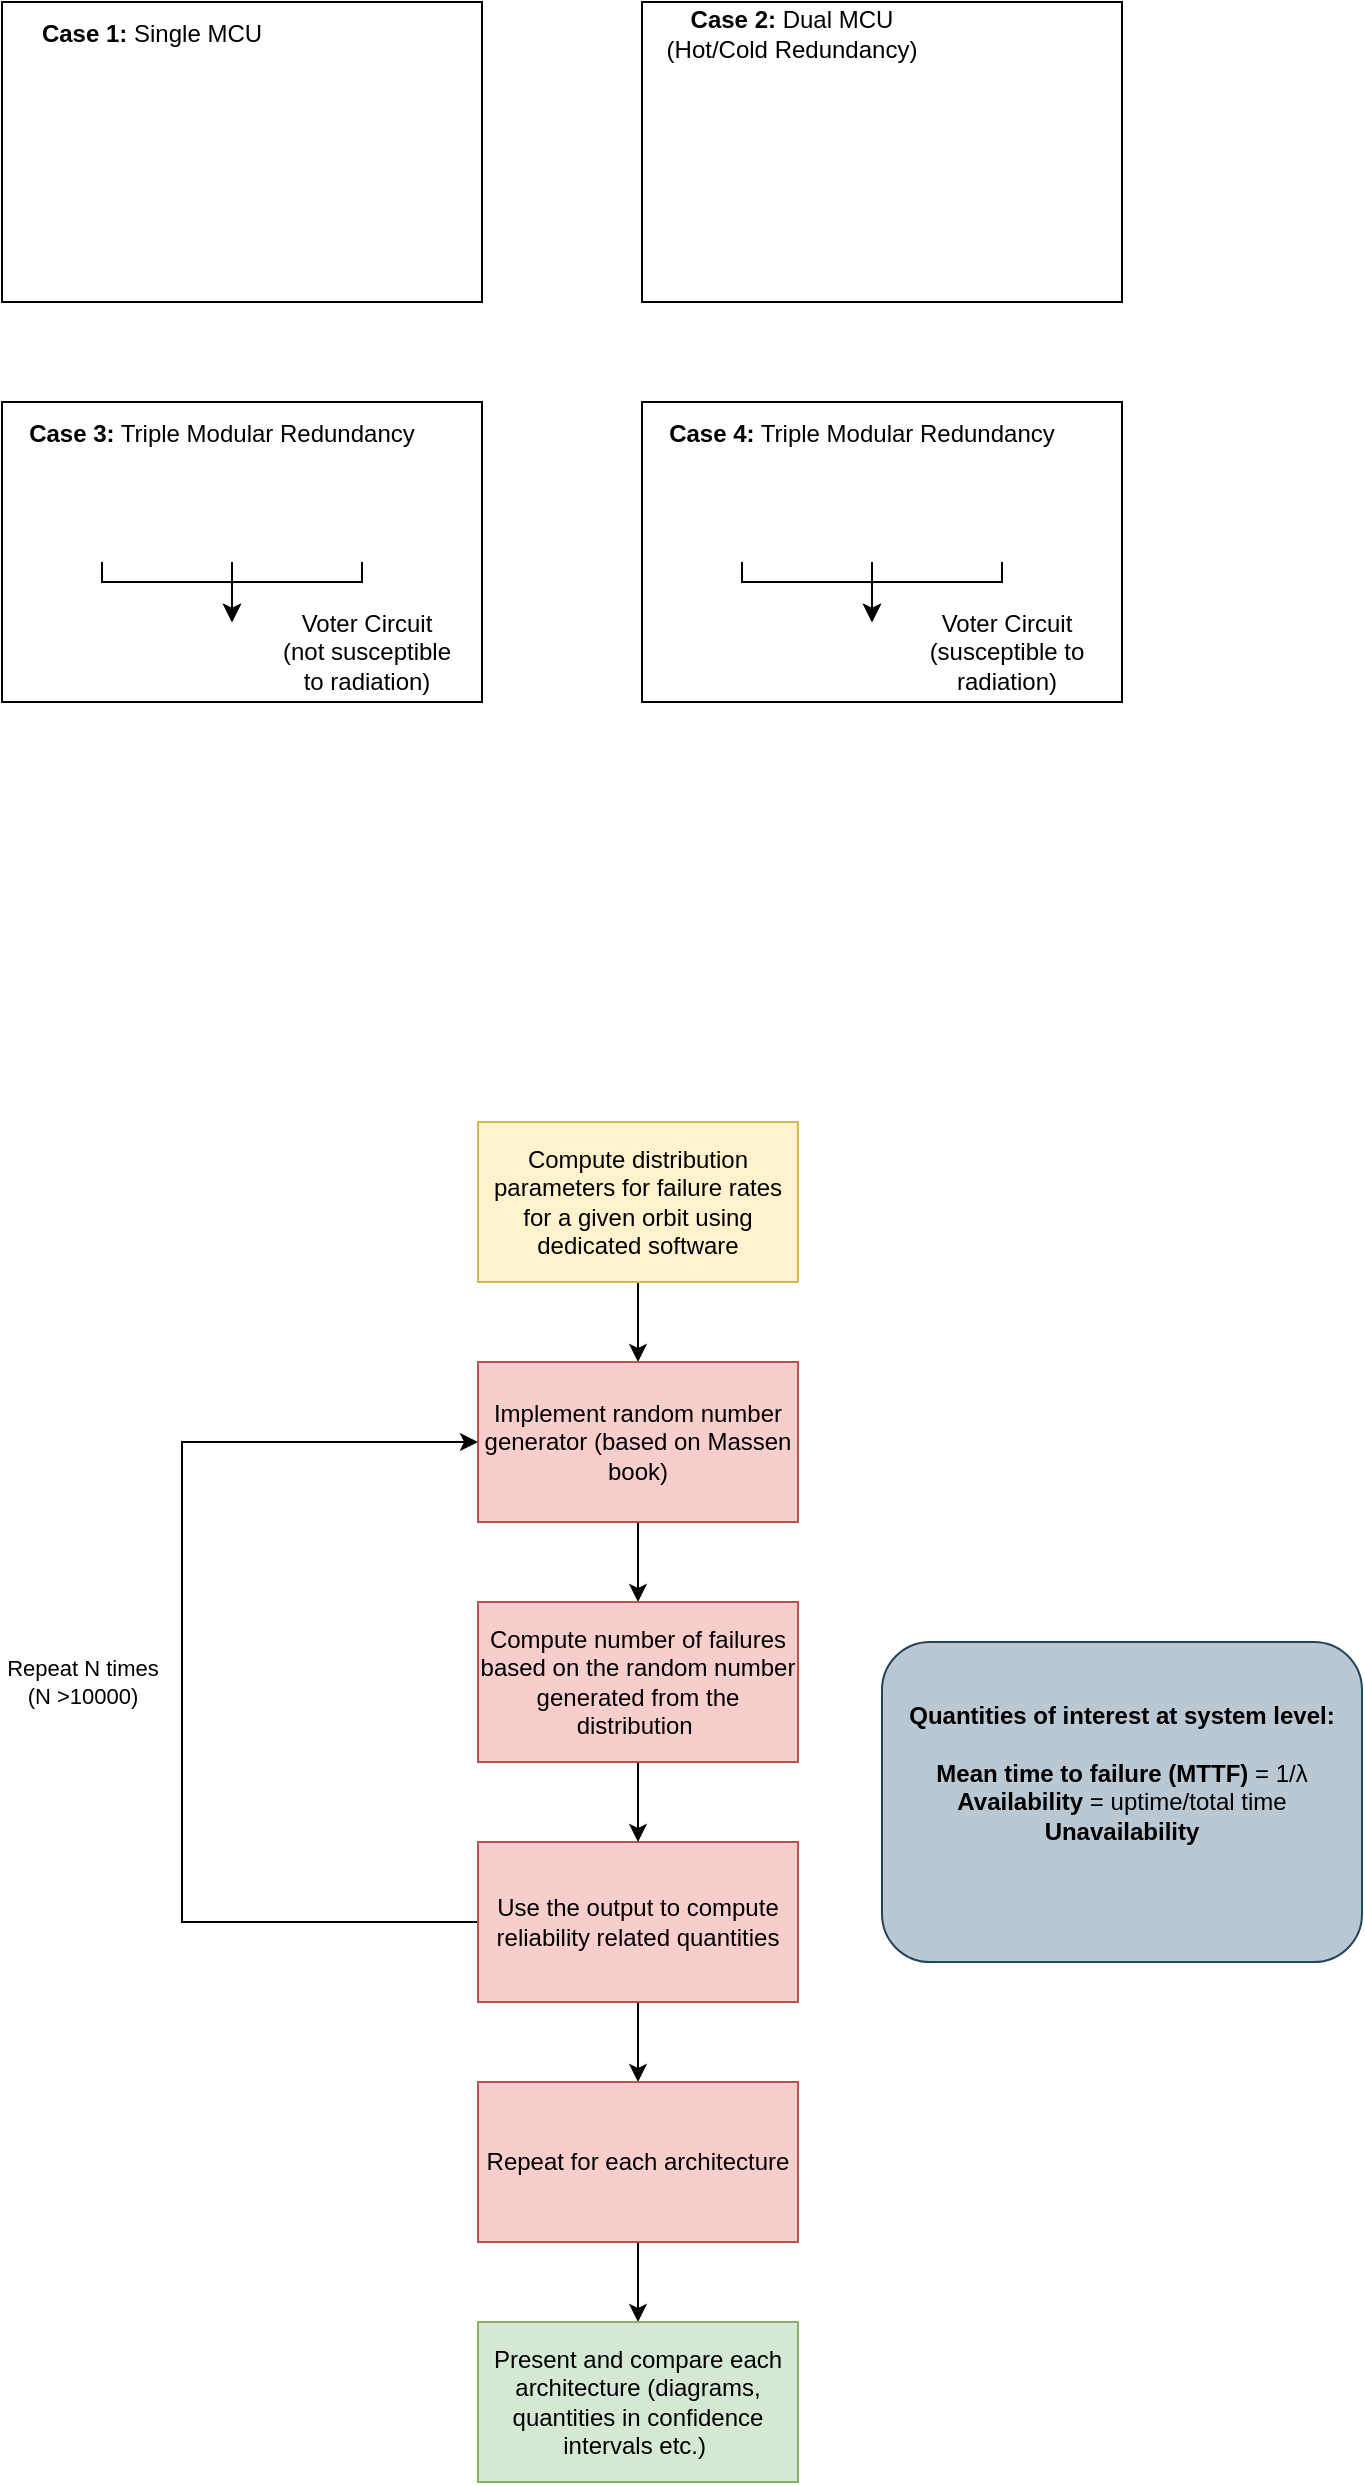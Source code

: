 <mxfile version="14.5.4" type="device"><diagram id="19HGwYqivaVqrMy2O4Bx" name="Page-1"><mxGraphModel dx="985" dy="1437" grid="1" gridSize="10" guides="1" tooltips="1" connect="1" arrows="1" fold="1" page="1" pageScale="1" pageWidth="1169" pageHeight="827" math="0" shadow="0"><root><mxCell id="0"/><mxCell id="1" parent="0"/><mxCell id="RTz03yt6kCwdej32sqOG-1" value="" style="rounded=0;whiteSpace=wrap;html=1;" vertex="1" parent="1"><mxGeometry x="190" y="-60" width="240" height="150" as="geometry"/></mxCell><mxCell id="RTz03yt6kCwdej32sqOG-4" value="&lt;b&gt;Case 1:&lt;/b&gt; Single MCU" style="text;html=1;strokeColor=none;fillColor=none;align=center;verticalAlign=middle;whiteSpace=wrap;rounded=0;" vertex="1" parent="1"><mxGeometry x="200" y="-54" width="130" height="20" as="geometry"/></mxCell><mxCell id="RTz03yt6kCwdej32sqOG-5" value="" style="shape=image;html=1;verticalAlign=top;verticalLabelPosition=bottom;labelBackgroundColor=#ffffff;imageAspect=0;aspect=fixed;image=https://cdn1.iconfinder.com/data/icons/computer-hardware-hand-drawn-vol-1/52/processor__computer__microchip__cpu__chip__device__frequency-128.png" vertex="1" parent="1"><mxGeometry x="270" y="-10" width="74" height="74" as="geometry"/></mxCell><mxCell id="RTz03yt6kCwdej32sqOG-6" value="" style="rounded=0;whiteSpace=wrap;html=1;" vertex="1" parent="1"><mxGeometry x="510" y="-60" width="240" height="150" as="geometry"/></mxCell><mxCell id="RTz03yt6kCwdej32sqOG-7" value="&lt;b&gt;Case 2:&lt;/b&gt; Dual MCU (Hot/Cold Redundancy)" style="text;html=1;strokeColor=none;fillColor=none;align=center;verticalAlign=middle;whiteSpace=wrap;rounded=0;" vertex="1" parent="1"><mxGeometry x="520" y="-54" width="130" height="20" as="geometry"/></mxCell><mxCell id="RTz03yt6kCwdej32sqOG-8" value="" style="shape=image;html=1;verticalAlign=top;verticalLabelPosition=bottom;labelBackgroundColor=#ffffff;imageAspect=0;aspect=fixed;image=https://cdn1.iconfinder.com/data/icons/computer-hardware-hand-drawn-vol-1/52/processor__computer__microchip__cpu__chip__device__frequency-128.png" vertex="1" parent="1"><mxGeometry x="548" y="-10" width="74" height="74" as="geometry"/></mxCell><mxCell id="RTz03yt6kCwdej32sqOG-9" value="" style="shape=image;html=1;verticalAlign=top;verticalLabelPosition=bottom;labelBackgroundColor=#ffffff;imageAspect=0;aspect=fixed;image=https://cdn1.iconfinder.com/data/icons/computer-hardware-hand-drawn-vol-1/52/processor__computer__microchip__cpu__chip__device__frequency-128.png" vertex="1" parent="1"><mxGeometry x="650" y="-10" width="74" height="74" as="geometry"/></mxCell><mxCell id="RTz03yt6kCwdej32sqOG-10" value="" style="rounded=0;whiteSpace=wrap;html=1;" vertex="1" parent="1"><mxGeometry x="190" y="140" width="240" height="150" as="geometry"/></mxCell><mxCell id="RTz03yt6kCwdej32sqOG-11" value="&lt;b&gt;Case 3:&lt;/b&gt; Triple Modular Redundancy" style="text;html=1;strokeColor=none;fillColor=none;align=center;verticalAlign=middle;whiteSpace=wrap;rounded=0;" vertex="1" parent="1"><mxGeometry x="200" y="146" width="200" height="20" as="geometry"/></mxCell><mxCell id="RTz03yt6kCwdej32sqOG-16" style="edgeStyle=orthogonalEdgeStyle;rounded=0;orthogonalLoop=1;jettySize=auto;html=1;exitX=0.5;exitY=1;exitDx=0;exitDy=0;" edge="1" parent="1" source="RTz03yt6kCwdej32sqOG-12"><mxGeometry relative="1" as="geometry"><mxPoint x="305" y="250" as="targetPoint"/><Array as="points"><mxPoint x="240" y="230"/><mxPoint x="305" y="230"/></Array></mxGeometry></mxCell><mxCell id="RTz03yt6kCwdej32sqOG-12" value="" style="shape=image;html=1;verticalAlign=top;verticalLabelPosition=bottom;labelBackgroundColor=#ffffff;imageAspect=0;aspect=fixed;image=https://cdn1.iconfinder.com/data/icons/computer-hardware-hand-drawn-vol-1/52/processor__computer__microchip__cpu__chip__device__frequency-128.png" vertex="1" parent="1"><mxGeometry x="220" y="180" width="40" height="40" as="geometry"/></mxCell><mxCell id="RTz03yt6kCwdej32sqOG-17" style="edgeStyle=orthogonalEdgeStyle;rounded=0;orthogonalLoop=1;jettySize=auto;html=1;exitX=0.5;exitY=1;exitDx=0;exitDy=0;" edge="1" parent="1" source="RTz03yt6kCwdej32sqOG-13"><mxGeometry relative="1" as="geometry"><mxPoint x="305" y="250" as="targetPoint"/></mxGeometry></mxCell><mxCell id="RTz03yt6kCwdej32sqOG-13" value="" style="shape=image;html=1;verticalAlign=top;verticalLabelPosition=bottom;labelBackgroundColor=#ffffff;imageAspect=0;aspect=fixed;image=https://cdn1.iconfinder.com/data/icons/computer-hardware-hand-drawn-vol-1/52/processor__computer__microchip__cpu__chip__device__frequency-128.png" vertex="1" parent="1"><mxGeometry x="285" y="180" width="40" height="40" as="geometry"/></mxCell><mxCell id="RTz03yt6kCwdej32sqOG-18" style="edgeStyle=orthogonalEdgeStyle;rounded=0;orthogonalLoop=1;jettySize=auto;html=1;exitX=0.5;exitY=1;exitDx=0;exitDy=0;entryX=0.5;entryY=0;entryDx=0;entryDy=0;" edge="1" parent="1" source="RTz03yt6kCwdej32sqOG-14"><mxGeometry relative="1" as="geometry"><mxPoint x="305" y="250" as="targetPoint"/><Array as="points"><mxPoint x="370" y="230"/><mxPoint x="305" y="230"/></Array></mxGeometry></mxCell><mxCell id="RTz03yt6kCwdej32sqOG-14" value="" style="shape=image;html=1;verticalAlign=top;verticalLabelPosition=bottom;labelBackgroundColor=#ffffff;imageAspect=0;aspect=fixed;image=https://cdn1.iconfinder.com/data/icons/computer-hardware-hand-drawn-vol-1/52/processor__computer__microchip__cpu__chip__device__frequency-128.png" vertex="1" parent="1"><mxGeometry x="350" y="180" width="40" height="40" as="geometry"/></mxCell><mxCell id="RTz03yt6kCwdej32sqOG-19" value="Voter Circuit &lt;br&gt;(not susceptible to radiation)" style="text;html=1;strokeColor=none;fillColor=none;align=center;verticalAlign=middle;whiteSpace=wrap;rounded=0;" vertex="1" parent="1"><mxGeometry x="325" y="255" width="95" height="20" as="geometry"/></mxCell><mxCell id="RTz03yt6kCwdej32sqOG-20" value="" style="shape=image;html=1;verticalAlign=top;verticalLabelPosition=bottom;labelBackgroundColor=#ffffff;imageAspect=0;aspect=fixed;image=https://cdn2.iconfinder.com/data/icons/round-varieties/60/Rounded_-_High_Ultra_Colour10_-_Circuit_Board-128.png" vertex="1" parent="1"><mxGeometry x="288.5" y="250" width="33" height="33" as="geometry"/></mxCell><mxCell id="RTz03yt6kCwdej32sqOG-25" style="edgeStyle=orthogonalEdgeStyle;rounded=0;orthogonalLoop=1;jettySize=auto;html=1;exitX=0.5;exitY=1;exitDx=0;exitDy=0;" edge="1" parent="1" source="RTz03yt6kCwdej32sqOG-21" target="RTz03yt6kCwdej32sqOG-22"><mxGeometry relative="1" as="geometry"/></mxCell><mxCell id="RTz03yt6kCwdej32sqOG-21" value="Compute distribution parameters for failure rates for a given orbit using dedicated software" style="rounded=0;whiteSpace=wrap;html=1;fillColor=#fff2cc;strokeColor=#d6b656;" vertex="1" parent="1"><mxGeometry x="428" y="500" width="160" height="80" as="geometry"/></mxCell><mxCell id="RTz03yt6kCwdej32sqOG-33" style="edgeStyle=orthogonalEdgeStyle;rounded=0;orthogonalLoop=1;jettySize=auto;html=1;exitX=0.5;exitY=1;exitDx=0;exitDy=0;" edge="1" parent="1" source="RTz03yt6kCwdej32sqOG-22" target="RTz03yt6kCwdej32sqOG-32"><mxGeometry relative="1" as="geometry"/></mxCell><mxCell id="RTz03yt6kCwdej32sqOG-22" value="Implement random number generator (based on Massen book)" style="rounded=0;whiteSpace=wrap;html=1;fillColor=#f8cecc;strokeColor=#b85450;" vertex="1" parent="1"><mxGeometry x="428" y="620" width="160" height="80" as="geometry"/></mxCell><mxCell id="RTz03yt6kCwdej32sqOG-24" value="Repeat N times&lt;br&gt;(N &amp;gt;10000)" style="edgeStyle=orthogonalEdgeStyle;rounded=0;orthogonalLoop=1;jettySize=auto;html=1;exitX=0;exitY=0.5;exitDx=0;exitDy=0;entryX=0;entryY=0.5;entryDx=0;entryDy=0;" edge="1" parent="1" source="RTz03yt6kCwdej32sqOG-23" target="RTz03yt6kCwdej32sqOG-22"><mxGeometry y="50" relative="1" as="geometry"><Array as="points"><mxPoint x="280" y="900"/><mxPoint x="280" y="660"/></Array><mxPoint as="offset"/></mxGeometry></mxCell><mxCell id="RTz03yt6kCwdej32sqOG-29" style="edgeStyle=orthogonalEdgeStyle;rounded=0;orthogonalLoop=1;jettySize=auto;html=1;exitX=0.5;exitY=1;exitDx=0;exitDy=0;" edge="1" parent="1" source="RTz03yt6kCwdej32sqOG-23" target="RTz03yt6kCwdej32sqOG-27"><mxGeometry relative="1" as="geometry"/></mxCell><mxCell id="RTz03yt6kCwdej32sqOG-23" value="Use the output to compute reliability related quantities" style="rounded=0;whiteSpace=wrap;html=1;fillColor=#f8cecc;strokeColor=#b85450;" vertex="1" parent="1"><mxGeometry x="428" y="860" width="160" height="80" as="geometry"/></mxCell><mxCell id="RTz03yt6kCwdej32sqOG-30" style="edgeStyle=orthogonalEdgeStyle;rounded=0;orthogonalLoop=1;jettySize=auto;html=1;exitX=0.5;exitY=1;exitDx=0;exitDy=0;" edge="1" parent="1" source="RTz03yt6kCwdej32sqOG-27" target="RTz03yt6kCwdej32sqOG-28"><mxGeometry relative="1" as="geometry"/></mxCell><mxCell id="RTz03yt6kCwdej32sqOG-27" value="Repeat for each architecture" style="rounded=0;whiteSpace=wrap;html=1;fillColor=#f8cecc;strokeColor=#b85450;" vertex="1" parent="1"><mxGeometry x="428" y="980" width="160" height="80" as="geometry"/></mxCell><mxCell id="RTz03yt6kCwdej32sqOG-28" value="Present and compare each architecture (diagrams, quantities in confidence intervals etc.)&amp;nbsp;" style="rounded=0;whiteSpace=wrap;html=1;fillColor=#d5e8d4;strokeColor=#82b366;" vertex="1" parent="1"><mxGeometry x="428" y="1100" width="160" height="80" as="geometry"/></mxCell><mxCell id="RTz03yt6kCwdej32sqOG-31" value="&lt;b&gt;Quantities of interest at system level:&lt;/b&gt;&lt;br&gt;&lt;br&gt;&lt;b&gt;Mean time to failure (MTTF)&lt;/b&gt; = 1/λ&lt;br&gt;&lt;b&gt;Availability&lt;/b&gt; = uptime/total time&lt;br&gt;&lt;b&gt;Unavailability&lt;/b&gt;&lt;br&gt;&lt;br&gt;&amp;nbsp;" style="rounded=1;whiteSpace=wrap;html=1;fillColor=#bac8d3;strokeColor=#23445d;" vertex="1" parent="1"><mxGeometry x="630" y="760" width="240" height="160" as="geometry"/></mxCell><mxCell id="RTz03yt6kCwdej32sqOG-45" style="edgeStyle=orthogonalEdgeStyle;rounded=0;orthogonalLoop=1;jettySize=auto;html=1;exitX=0.5;exitY=1;exitDx=0;exitDy=0;entryX=0.5;entryY=0;entryDx=0;entryDy=0;" edge="1" parent="1" source="RTz03yt6kCwdej32sqOG-32" target="RTz03yt6kCwdej32sqOG-23"><mxGeometry relative="1" as="geometry"/></mxCell><mxCell id="RTz03yt6kCwdej32sqOG-32" value="Compute number of failures based on the random number generated from the distribution&amp;nbsp;" style="rounded=0;whiteSpace=wrap;html=1;fillColor=#f8cecc;strokeColor=#b85450;" vertex="1" parent="1"><mxGeometry x="428" y="740" width="160" height="80" as="geometry"/></mxCell><mxCell id="RTz03yt6kCwdej32sqOG-35" value="" style="rounded=0;whiteSpace=wrap;html=1;" vertex="1" parent="1"><mxGeometry x="510" y="140" width="240" height="150" as="geometry"/></mxCell><mxCell id="RTz03yt6kCwdej32sqOG-36" value="&lt;b&gt;Case 4:&lt;/b&gt; Triple Modular Redundancy" style="text;html=1;strokeColor=none;fillColor=none;align=center;verticalAlign=middle;whiteSpace=wrap;rounded=0;" vertex="1" parent="1"><mxGeometry x="520" y="146" width="200" height="20" as="geometry"/></mxCell><mxCell id="RTz03yt6kCwdej32sqOG-37" style="edgeStyle=orthogonalEdgeStyle;rounded=0;orthogonalLoop=1;jettySize=auto;html=1;exitX=0.5;exitY=1;exitDx=0;exitDy=0;" edge="1" parent="1" source="RTz03yt6kCwdej32sqOG-38"><mxGeometry relative="1" as="geometry"><mxPoint x="625" y="250" as="targetPoint"/><Array as="points"><mxPoint x="560" y="230"/><mxPoint x="625" y="230"/></Array></mxGeometry></mxCell><mxCell id="RTz03yt6kCwdej32sqOG-38" value="" style="shape=image;html=1;verticalAlign=top;verticalLabelPosition=bottom;labelBackgroundColor=#ffffff;imageAspect=0;aspect=fixed;image=https://cdn1.iconfinder.com/data/icons/computer-hardware-hand-drawn-vol-1/52/processor__computer__microchip__cpu__chip__device__frequency-128.png" vertex="1" parent="1"><mxGeometry x="540" y="180" width="40" height="40" as="geometry"/></mxCell><mxCell id="RTz03yt6kCwdej32sqOG-39" style="edgeStyle=orthogonalEdgeStyle;rounded=0;orthogonalLoop=1;jettySize=auto;html=1;exitX=0.5;exitY=1;exitDx=0;exitDy=0;" edge="1" parent="1" source="RTz03yt6kCwdej32sqOG-40"><mxGeometry relative="1" as="geometry"><mxPoint x="625" y="250" as="targetPoint"/></mxGeometry></mxCell><mxCell id="RTz03yt6kCwdej32sqOG-40" value="" style="shape=image;html=1;verticalAlign=top;verticalLabelPosition=bottom;labelBackgroundColor=#ffffff;imageAspect=0;aspect=fixed;image=https://cdn1.iconfinder.com/data/icons/computer-hardware-hand-drawn-vol-1/52/processor__computer__microchip__cpu__chip__device__frequency-128.png" vertex="1" parent="1"><mxGeometry x="605" y="180" width="40" height="40" as="geometry"/></mxCell><mxCell id="RTz03yt6kCwdej32sqOG-41" style="edgeStyle=orthogonalEdgeStyle;rounded=0;orthogonalLoop=1;jettySize=auto;html=1;exitX=0.5;exitY=1;exitDx=0;exitDy=0;entryX=0.5;entryY=0;entryDx=0;entryDy=0;" edge="1" parent="1" source="RTz03yt6kCwdej32sqOG-42"><mxGeometry relative="1" as="geometry"><mxPoint x="625" y="250" as="targetPoint"/><Array as="points"><mxPoint x="690" y="230"/><mxPoint x="625" y="230"/></Array></mxGeometry></mxCell><mxCell id="RTz03yt6kCwdej32sqOG-42" value="" style="shape=image;html=1;verticalAlign=top;verticalLabelPosition=bottom;labelBackgroundColor=#ffffff;imageAspect=0;aspect=fixed;image=https://cdn1.iconfinder.com/data/icons/computer-hardware-hand-drawn-vol-1/52/processor__computer__microchip__cpu__chip__device__frequency-128.png" vertex="1" parent="1"><mxGeometry x="670" y="180" width="40" height="40" as="geometry"/></mxCell><mxCell id="RTz03yt6kCwdej32sqOG-43" value="Voter Circuit&lt;br&gt;(susceptible to radiation)" style="text;html=1;strokeColor=none;fillColor=none;align=center;verticalAlign=middle;whiteSpace=wrap;rounded=0;" vertex="1" parent="1"><mxGeometry x="645" y="255" width="95" height="20" as="geometry"/></mxCell><mxCell id="RTz03yt6kCwdej32sqOG-44" value="" style="shape=image;html=1;verticalAlign=top;verticalLabelPosition=bottom;labelBackgroundColor=#ffffff;imageAspect=0;aspect=fixed;image=https://cdn2.iconfinder.com/data/icons/round-varieties/60/Rounded_-_High_Ultra_Colour10_-_Circuit_Board-128.png" vertex="1" parent="1"><mxGeometry x="608.5" y="250" width="33" height="33" as="geometry"/></mxCell></root></mxGraphModel></diagram></mxfile>